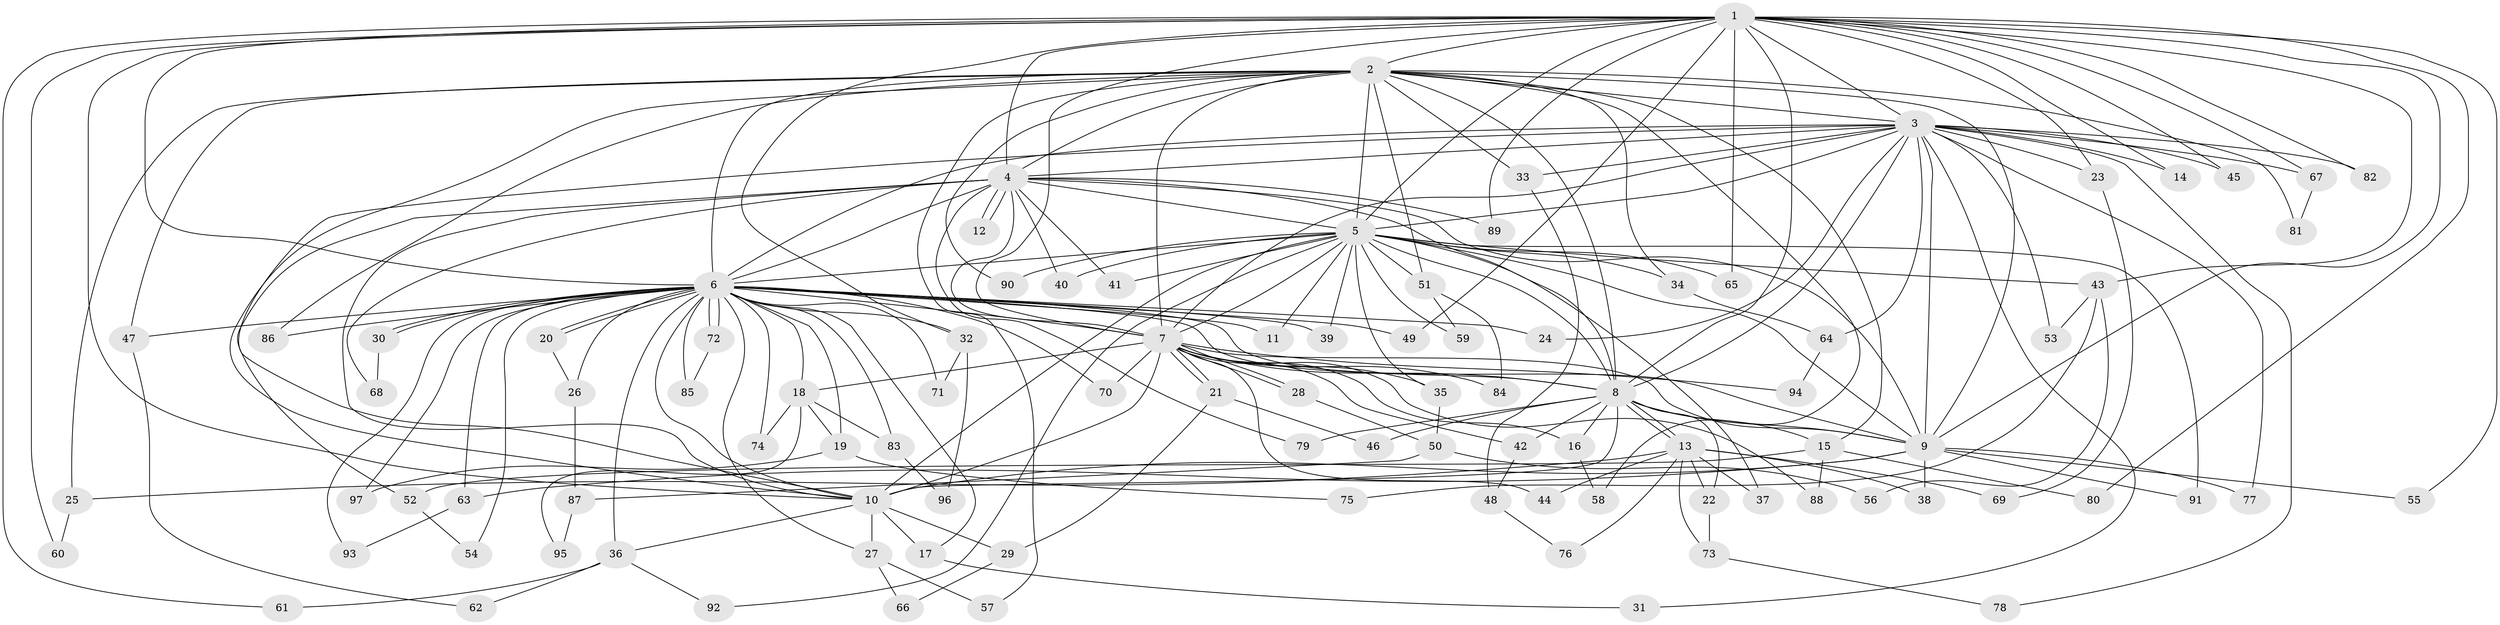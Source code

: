 // Generated by graph-tools (version 1.1) at 2025/46/03/09/25 04:46:37]
// undirected, 97 vertices, 219 edges
graph export_dot {
graph [start="1"]
  node [color=gray90,style=filled];
  1;
  2;
  3;
  4;
  5;
  6;
  7;
  8;
  9;
  10;
  11;
  12;
  13;
  14;
  15;
  16;
  17;
  18;
  19;
  20;
  21;
  22;
  23;
  24;
  25;
  26;
  27;
  28;
  29;
  30;
  31;
  32;
  33;
  34;
  35;
  36;
  37;
  38;
  39;
  40;
  41;
  42;
  43;
  44;
  45;
  46;
  47;
  48;
  49;
  50;
  51;
  52;
  53;
  54;
  55;
  56;
  57;
  58;
  59;
  60;
  61;
  62;
  63;
  64;
  65;
  66;
  67;
  68;
  69;
  70;
  71;
  72;
  73;
  74;
  75;
  76;
  77;
  78;
  79;
  80;
  81;
  82;
  83;
  84;
  85;
  86;
  87;
  88;
  89;
  90;
  91;
  92;
  93;
  94;
  95;
  96;
  97;
  1 -- 2;
  1 -- 3;
  1 -- 4;
  1 -- 5;
  1 -- 6;
  1 -- 7;
  1 -- 8;
  1 -- 9;
  1 -- 10;
  1 -- 14;
  1 -- 23;
  1 -- 32;
  1 -- 43;
  1 -- 45;
  1 -- 49;
  1 -- 55;
  1 -- 60;
  1 -- 61;
  1 -- 65;
  1 -- 67;
  1 -- 80;
  1 -- 82;
  1 -- 89;
  2 -- 3;
  2 -- 4;
  2 -- 5;
  2 -- 6;
  2 -- 7;
  2 -- 8;
  2 -- 9;
  2 -- 10;
  2 -- 15;
  2 -- 25;
  2 -- 33;
  2 -- 34;
  2 -- 47;
  2 -- 51;
  2 -- 57;
  2 -- 58;
  2 -- 81;
  2 -- 86;
  2 -- 90;
  3 -- 4;
  3 -- 5;
  3 -- 6;
  3 -- 7;
  3 -- 8;
  3 -- 9;
  3 -- 10;
  3 -- 14;
  3 -- 23;
  3 -- 24;
  3 -- 31;
  3 -- 33;
  3 -- 45;
  3 -- 53;
  3 -- 64;
  3 -- 67;
  3 -- 77;
  3 -- 78;
  3 -- 82;
  4 -- 5;
  4 -- 6;
  4 -- 7;
  4 -- 8;
  4 -- 9;
  4 -- 10;
  4 -- 12;
  4 -- 12;
  4 -- 40;
  4 -- 41;
  4 -- 52;
  4 -- 68;
  4 -- 79;
  4 -- 89;
  5 -- 6;
  5 -- 7;
  5 -- 8;
  5 -- 9;
  5 -- 10;
  5 -- 11;
  5 -- 34;
  5 -- 35;
  5 -- 37;
  5 -- 39;
  5 -- 40;
  5 -- 41;
  5 -- 43;
  5 -- 51;
  5 -- 59;
  5 -- 65;
  5 -- 90;
  5 -- 91;
  5 -- 92;
  6 -- 7;
  6 -- 8;
  6 -- 9;
  6 -- 10;
  6 -- 11;
  6 -- 17;
  6 -- 18;
  6 -- 19;
  6 -- 20;
  6 -- 20;
  6 -- 24;
  6 -- 26;
  6 -- 27;
  6 -- 30;
  6 -- 30;
  6 -- 32;
  6 -- 36;
  6 -- 39;
  6 -- 47;
  6 -- 49;
  6 -- 54;
  6 -- 63;
  6 -- 70;
  6 -- 71;
  6 -- 72;
  6 -- 72;
  6 -- 74;
  6 -- 83;
  6 -- 85;
  6 -- 86;
  6 -- 93;
  6 -- 97;
  7 -- 8;
  7 -- 9;
  7 -- 10;
  7 -- 16;
  7 -- 18;
  7 -- 21;
  7 -- 21;
  7 -- 28;
  7 -- 28;
  7 -- 35;
  7 -- 42;
  7 -- 44;
  7 -- 70;
  7 -- 84;
  7 -- 88;
  7 -- 94;
  8 -- 9;
  8 -- 10;
  8 -- 13;
  8 -- 13;
  8 -- 15;
  8 -- 16;
  8 -- 22;
  8 -- 42;
  8 -- 46;
  8 -- 79;
  9 -- 10;
  9 -- 38;
  9 -- 55;
  9 -- 63;
  9 -- 77;
  9 -- 91;
  10 -- 17;
  10 -- 27;
  10 -- 29;
  10 -- 36;
  13 -- 22;
  13 -- 25;
  13 -- 37;
  13 -- 38;
  13 -- 44;
  13 -- 69;
  13 -- 73;
  13 -- 76;
  15 -- 52;
  15 -- 80;
  15 -- 88;
  16 -- 58;
  17 -- 31;
  18 -- 19;
  18 -- 74;
  18 -- 83;
  18 -- 95;
  19 -- 75;
  19 -- 97;
  20 -- 26;
  21 -- 29;
  21 -- 46;
  22 -- 73;
  23 -- 69;
  25 -- 60;
  26 -- 87;
  27 -- 57;
  27 -- 66;
  28 -- 50;
  29 -- 66;
  30 -- 68;
  32 -- 71;
  32 -- 96;
  33 -- 48;
  34 -- 64;
  35 -- 50;
  36 -- 61;
  36 -- 62;
  36 -- 92;
  42 -- 48;
  43 -- 53;
  43 -- 56;
  43 -- 75;
  47 -- 62;
  48 -- 76;
  50 -- 56;
  50 -- 87;
  51 -- 59;
  51 -- 84;
  52 -- 54;
  63 -- 93;
  64 -- 94;
  67 -- 81;
  72 -- 85;
  73 -- 78;
  83 -- 96;
  87 -- 95;
}
